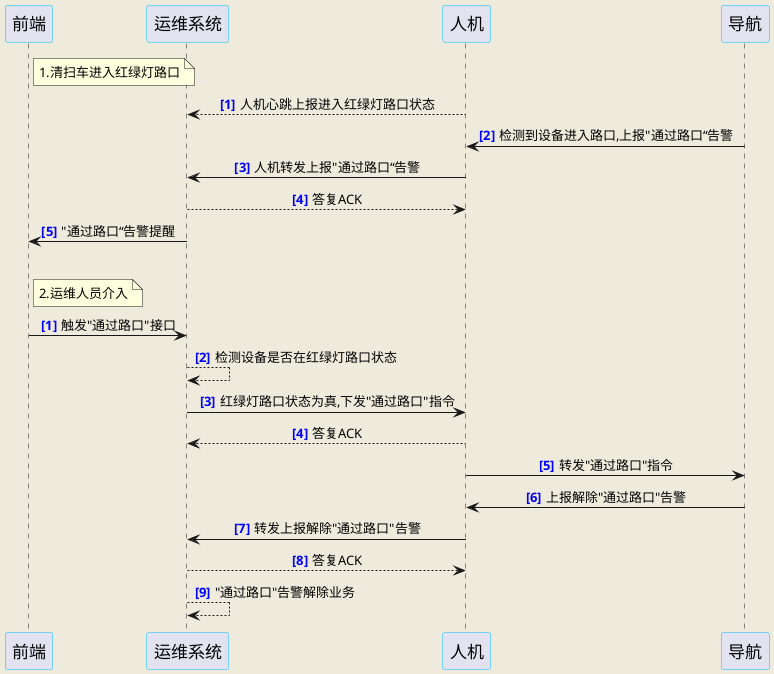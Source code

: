 @startuml
skinparam backgroundColor #EEEBDC
skinparam sequenceMessageAlign center
skinparam sequence {
ParticipantBorderColor DeepSkyBlue
ParticipantFontSize 17
}
'autonumber "<font color=blue><b>[##]"

participant "前端" as front

participant "运维系统" as omsys

participant "人机" as device

participant "导航" as dcu


autonumber "<font color=blue><b>[###]"
note right of front : 1.清扫车进入红绿灯路口

device --> omsys: 人机心跳上报进入红绿灯路口状态

dcu -> device: 检测到设备进入路口,上报"通过路口“告警

device -> omsys: 人机转发上报"通过路口“告警

omsys --> device: 答复ACK

omsys -> front: "通过路口“告警提醒



|||
autonumber "<font color=blue><b>[###]"
note right of front : 2.运维人员介入

front -> omsys: 触发"通过路口"接口

omsys --> omsys: 检测设备是否在红绿灯路口状态

omsys -> device: 红绿灯路口状态为真,下发"通过路口"指令

device --> omsys: 答复ACK

device -> dcu: 转发"通过路口"指令

dcu -> device: 上报解除"通过路口"告警

device-> omsys: 转发上报解除"通过路口"告警

omsys --> device: 答复ACK

omsys --> omsys: "通过路口"告警解除业务

@enduml